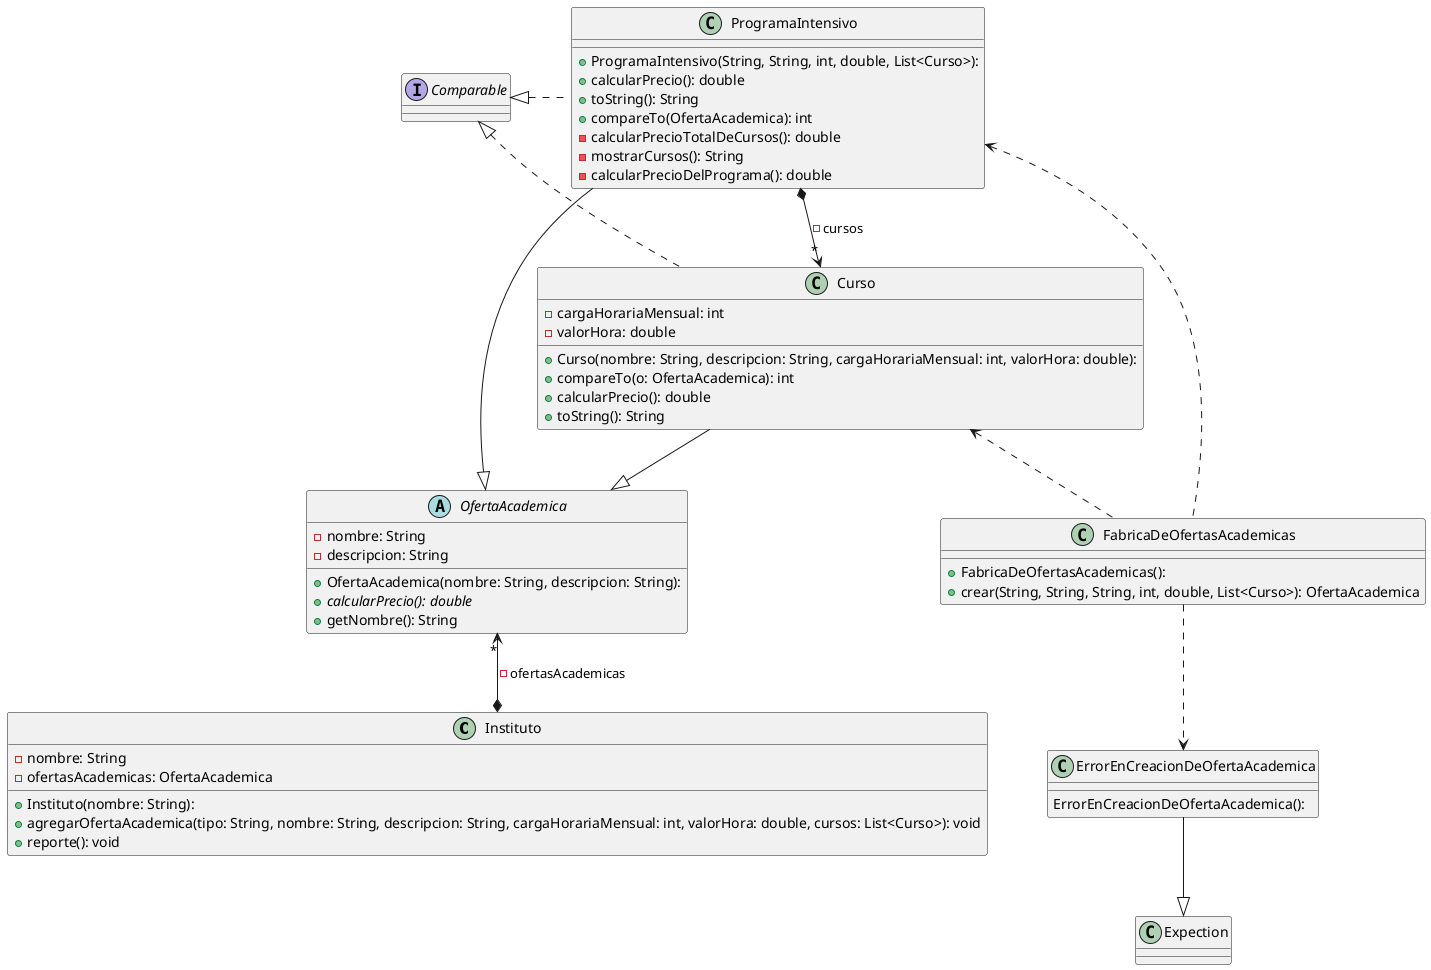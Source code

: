 @startuml

class Instituto {
  - nombre: String
  - ofertasAcademicas: OfertaAcademica
  + Instituto(nombre: String):
  + agregarOfertaAcademica(tipo: String, nombre: String, descripcion: String, cargaHorariaMensual: int, valorHora: double, cursos: List<Curso>): void
  + reporte(): void
}

abstract class OfertaAcademica {
  - nombre: String
  - descripcion: String
  + OfertaAcademica(nombre: String, descripcion: String):
  + {abstract} calcularPrecio(): double
  + getNombre(): String
}

class Curso {
  - cargaHorariaMensual: int
  - valorHora: double
  + Curso(nombre: String, descripcion: String, cargaHorariaMensual: int, valorHora: double):
  + compareTo(o: OfertaAcademica): int
  + calcularPrecio(): double
  + toString(): String
}

class ErrorEnCreacionDeOfertaAcademica {
  ErrorEnCreacionDeOfertaAcademica():
}

class FabricaDeOfertasAcademicas {
  + FabricaDeOfertasAcademicas():
  + crear(String, String, String, int, double, List<Curso>): OfertaAcademica
}

class ProgramaIntensivo {
  + ProgramaIntensivo(String, String, int, double, List<Curso>): 
  + calcularPrecio(): double
  + toString(): String
  + compareTo(OfertaAcademica): int
  - calcularPrecioTotalDeCursos(): double
  - mostrarCursos(): String
  - calcularPrecioDelPrograma(): double
}

interface Comparable

Instituto *-up-> "*" OfertaAcademica: -ofertasAcademicas
Curso --|> OfertaAcademica
ProgramaIntensivo -up-|> OfertaAcademica
Curso .up.|> Comparable
ProgramaIntensivo .left.|> Comparable
ProgramaIntensivo *--> "*" Curso : -cursos
FabricaDeOfertasAcademicas .up.> Curso
FabricaDeOfertasAcademicas .left.> ProgramaIntensivo
FabricaDeOfertasAcademicas .down.> ErrorEnCreacionDeOfertaAcademica
ErrorEnCreacionDeOfertaAcademica -down-|> Expection
@enduml
